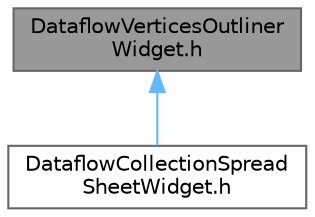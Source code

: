 digraph "DataflowVerticesOutlinerWidget.h"
{
 // INTERACTIVE_SVG=YES
 // LATEX_PDF_SIZE
  bgcolor="transparent";
  edge [fontname=Helvetica,fontsize=10,labelfontname=Helvetica,labelfontsize=10];
  node [fontname=Helvetica,fontsize=10,shape=box,height=0.2,width=0.4];
  Node1 [id="Node000001",label="DataflowVerticesOutliner\lWidget.h",height=0.2,width=0.4,color="gray40", fillcolor="grey60", style="filled", fontcolor="black",tooltip=" "];
  Node1 -> Node2 [id="edge1_Node000001_Node000002",dir="back",color="steelblue1",style="solid",tooltip=" "];
  Node2 [id="Node000002",label="DataflowCollectionSpread\lSheetWidget.h",height=0.2,width=0.4,color="grey40", fillcolor="white", style="filled",URL="$da/da3/DataflowCollectionSpreadSheetWidget_8h.html",tooltip=" "];
}
